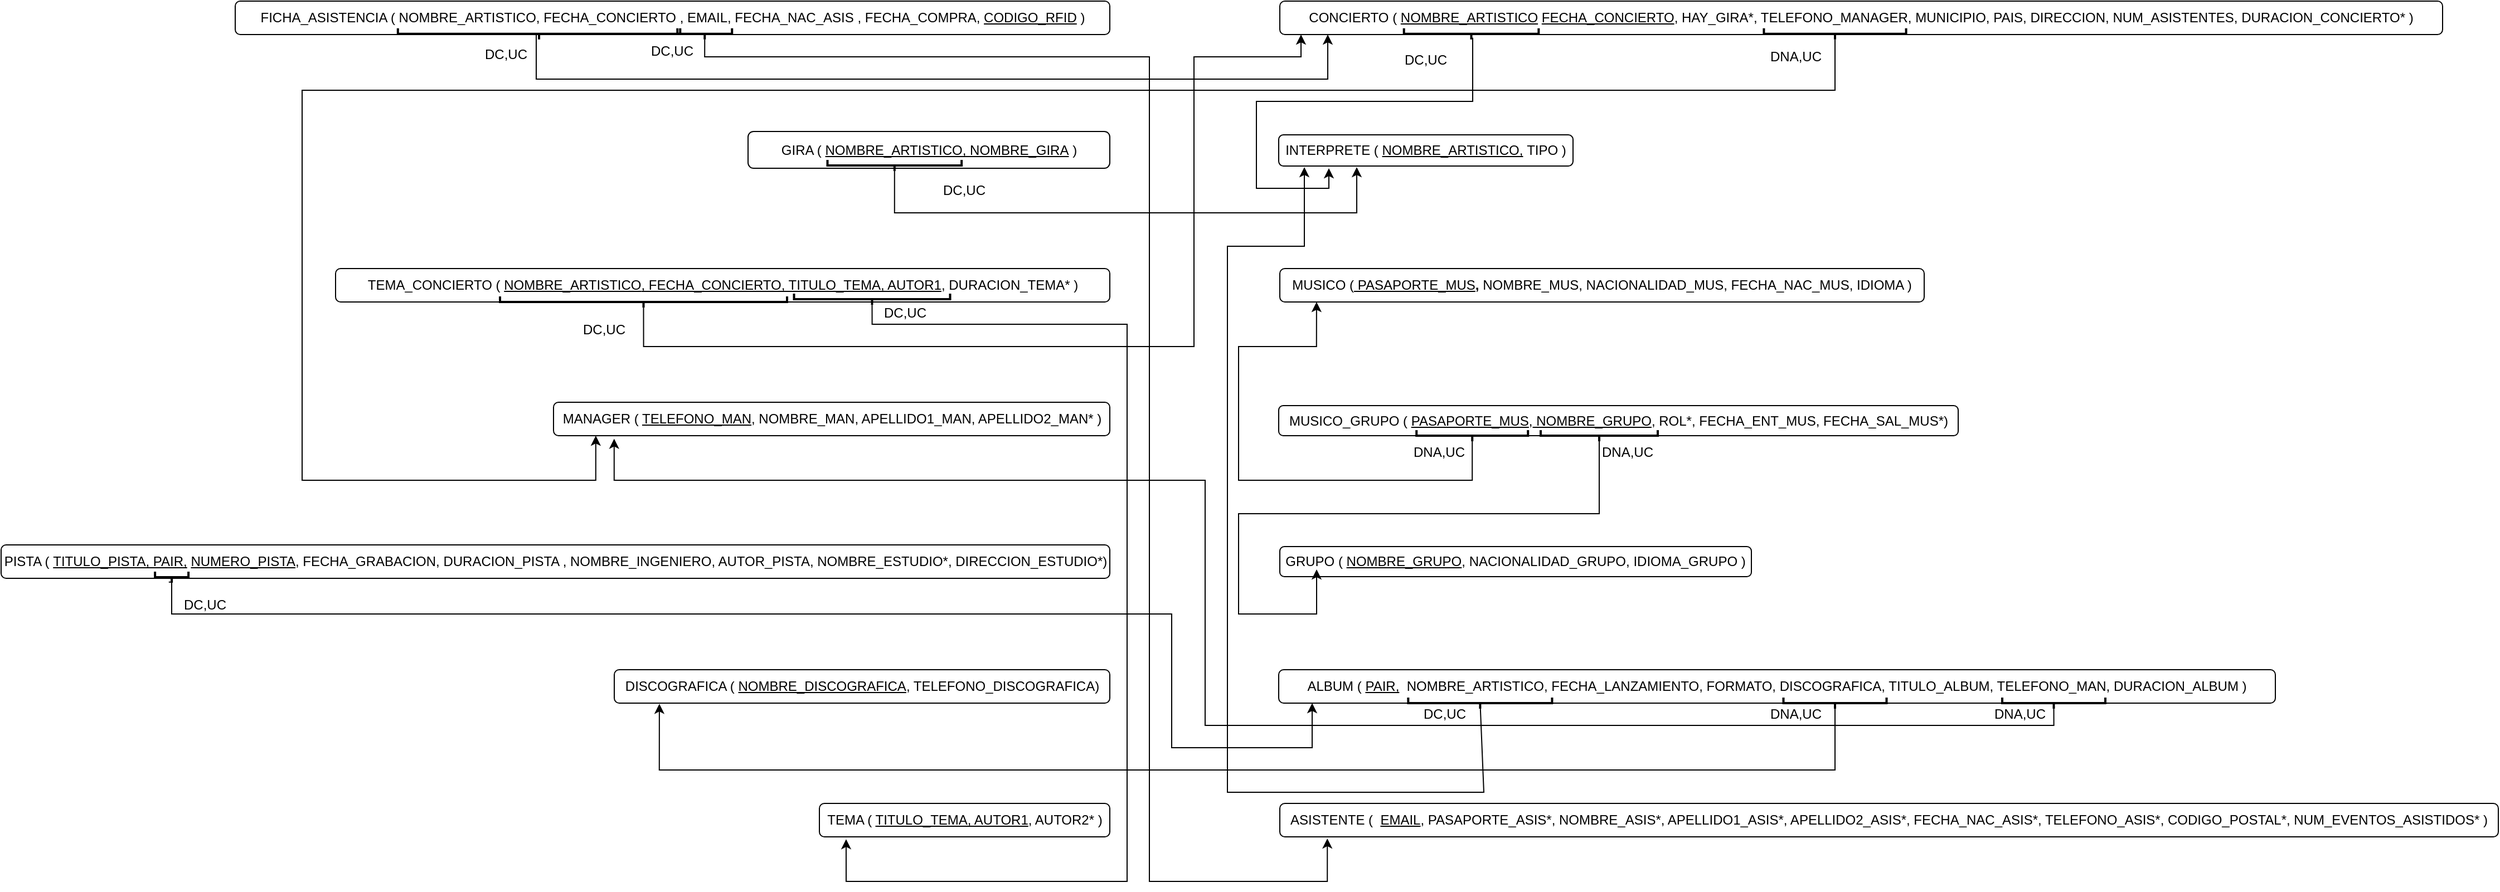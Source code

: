 <mxfile version="20.8.23" type="google"><diagram id="3YguWs7PAJRWVZJ3D8dg" name="Page-1"><mxGraphModel grid="1" page="0" gridSize="10" guides="1" tooltips="1" connect="0" arrows="1" fold="1" pageScale="1" pageWidth="827" pageHeight="1169" math="0" shadow="0"><root><mxCell id="0"/><mxCell id="1" parent="0"/><mxCell id="k8vpyWN47hj2jaB6gGAJ-1" value="CONCIERTO ( &lt;u&gt;NOMBRE_ARTISTICO&lt;/u&gt;&amp;nbsp;&lt;u&gt;FECHA_CONCIERTO&lt;/u&gt;, HAY_GIRA*, TELEFONO_MANAGER, MUNICIPIO, PAIS, DIRECCION, NUM_ASISTENTES, DURACION_CONCIERTO* )" style="rounded=1;whiteSpace=wrap;html=1;" vertex="1" parent="1"><mxGeometry x="-163" y="10" width="1043" height="30" as="geometry"/></mxCell><mxCell id="k8vpyWN47hj2jaB6gGAJ-2" value="INTERPRETE (&amp;nbsp;&lt;u&gt;NOMBRE_ARTISTICO,&lt;/u&gt;&amp;nbsp;TIPO )" style="rounded=1;whiteSpace=wrap;html=1;" vertex="1" parent="1"><mxGeometry x="-164" y="130" width="264" height="28" as="geometry"/></mxCell><mxCell id="k8vpyWN47hj2jaB6gGAJ-5" value="ASISTENTE (&amp;nbsp; &lt;u&gt;EMAIL&lt;/u&gt;, PASAPORTE_ASIS*, NOMBRE_ASIS*, APELLIDO1_ASIS*, APELLIDO2_ASIS*, FECHA_NAC_ASIS*, TELEFONO_ASIS*, CODIGO_POSTAL*, NUM_EVENTOS_ASISTIDOS* )" style="rounded=1;whiteSpace=wrap;html=1;" vertex="1" parent="1"><mxGeometry x="-163" y="730" width="1093" height="30" as="geometry"/></mxCell><mxCell id="k8vpyWN47hj2jaB6gGAJ-6" value="GRUPO ( &lt;u&gt;NOMBRE_GRUPO&lt;/u&gt;, NACIONALIDAD_GRUPO, IDIOMA_GRUPO )" style="rounded=1;whiteSpace=wrap;html=1;" vertex="1" parent="1"><mxGeometry x="-163" y="499.5" width="423" height="27" as="geometry"/></mxCell><mxCell id="k8vpyWN47hj2jaB6gGAJ-7" value="GIRA ( &lt;u&gt;NOMBRE_ARTISTICO, NOMBRE_GIRA&lt;/u&gt;&amp;nbsp;)" style="rounded=1;whiteSpace=wrap;html=1;" vertex="1" parent="1"><mxGeometry x="-640" y="127" width="324.5" height="33" as="geometry"/></mxCell><mxCell id="k8vpyWN47hj2jaB6gGAJ-8" value="MANAGER ( &lt;u&gt;TELEFONO_MAN&lt;/u&gt;, NOMBRE_MAN, APELLIDO1_MAN, APELLIDO2_MAN*&amp;nbsp;)" style="rounded=1;whiteSpace=wrap;html=1;" vertex="1" parent="1"><mxGeometry x="-814.5" y="370" width="499" height="30" as="geometry"/></mxCell><mxCell id="k8vpyWN47hj2jaB6gGAJ-9" value="MUSICO (&lt;u style=&quot;&quot;&gt;&amp;nbsp;PASAPORTE_MUS&lt;/u&gt;&lt;b&gt;,&lt;/b&gt;&amp;nbsp;NOMBRE_MUS, NACIONALIDAD_MUS, FECHA_NAC_MUS, IDIOMA )" style="rounded=1;whiteSpace=wrap;html=1;" vertex="1" parent="1"><mxGeometry x="-163" y="250" width="578" height="30" as="geometry"/></mxCell><mxCell id="k8vpyWN47hj2jaB6gGAJ-10" value="TEMA ( &lt;u&gt;TITULO_TEMA, AUTOR1&lt;/u&gt;, AUTOR2* )" style="rounded=1;whiteSpace=wrap;html=1;" vertex="1" parent="1"><mxGeometry x="-576" y="730" width="260.5" height="30" as="geometry"/></mxCell><mxCell id="k8vpyWN47hj2jaB6gGAJ-11" value="ALBUM ( &lt;u&gt;PAIR,&lt;/u&gt;&amp;nbsp; NOMBRE_ARTISTICO, FECHA_LANZAMIENTO, FORMATO, DISCOGRAFICA, TITULO_ALBUM, TELEFONO_MAN, DURACION_ALBUM )" style="rounded=1;whiteSpace=wrap;html=1;" vertex="1" parent="1"><mxGeometry x="-164" y="610" width="894" height="30" as="geometry"/></mxCell><mxCell id="k8vpyWN47hj2jaB6gGAJ-12" value="PISTA (&amp;nbsp;&lt;u&gt;TITULO_PISTA, PAIR,&lt;/u&gt;&amp;nbsp;&lt;u&gt;NUMERO_PISTA&lt;/u&gt;, FECHA_GRABACION, DURACION_PISTA , NOMBRE_INGENIERO, AUTOR_PISTA, NOMBRE_ESTUDIO*, DIRECCION_ESTUDIO*)" style="rounded=1;whiteSpace=wrap;html=1;" vertex="1" parent="1"><mxGeometry x="-1310" y="498" width="994.5" height="30" as="geometry"/></mxCell><mxCell id="k8vpyWN47hj2jaB6gGAJ-13" value="DISCOGRAFICA ( &lt;u&gt;NOMBRE_DISCOGRAFICA&lt;/u&gt;, TELEFONO_DISCOGRAFICA)" style="rounded=1;whiteSpace=wrap;html=1;" vertex="1" parent="1"><mxGeometry x="-760" y="610" width="444.5" height="30" as="geometry"/></mxCell><mxCell id="jotrZrrZ7fga7RUu_7Vk-8" style="edgeStyle=orthogonalEdgeStyle;rounded=0;orthogonalLoop=1;jettySize=auto;html=1;" edge="1" parent="1" source="k8vpyWN47hj2jaB6gGAJ-15"><mxGeometry relative="1" as="geometry"><mxPoint x="-120" y="40" as="targetPoint"/><Array as="points"><mxPoint x="-830" y="80"/><mxPoint x="-120" y="80"/></Array></mxGeometry></mxCell><mxCell id="k8vpyWN47hj2jaB6gGAJ-15" value="FICHA_ASISTENCIA ( NOMBRE_ARTISTICO, FECHA_CONCIERTO&amp;nbsp;, EMAIL, FECHA_NAC_ASIS , FECHA_COMPRA, &lt;u&gt;CODIGO_RFID&lt;/u&gt; )" style="rounded=1;whiteSpace=wrap;html=1;" vertex="1" parent="1"><mxGeometry x="-1100" y="10" width="784.5" height="30" as="geometry"/></mxCell><mxCell id="jotrZrrZ7fga7RUu_7Vk-1" value="MUSICO_GRUPO ( &lt;u&gt;PASAPORTE_MUS&lt;/u&gt;,&lt;u&gt; NOMBRE_GRUPO&lt;/u&gt;, ROL*, FECHA_ENT_MUS, FECHA_SAL_MUS*)" style="rounded=1;whiteSpace=wrap;html=1;" vertex="1" parent="1"><mxGeometry x="-164" y="373" width="609.5" height="27" as="geometry"/></mxCell><mxCell id="jotrZrrZ7fga7RUu_7Vk-2" value="TEMA_CONCIERTO ( &lt;u&gt;NOMBRE_ARTISTICO&lt;/u&gt;&lt;u&gt;, FECHA_CONCIERTO, TITULO_TEMA, AUTOR1&lt;/u&gt;, DURACION_TEMA* )" style="rounded=1;whiteSpace=wrap;html=1;" vertex="1" parent="1"><mxGeometry x="-1010" y="250" width="694.5" height="30" as="geometry"/></mxCell><mxCell id="jotrZrrZ7fga7RUu_7Vk-3" value="" style="strokeWidth=2;html=1;shape=mxgraph.flowchart.annotation_2;align=left;labelPosition=right;pointerEvents=1;strokeColor=#000000;rotation=-90;" vertex="1" parent="1"><mxGeometry x="-832.47" y="-87.24" width="10" height="253.24" as="geometry"/></mxCell><mxCell id="jotrZrrZ7fga7RUu_7Vk-9" style="edgeStyle=orthogonalEdgeStyle;rounded=0;orthogonalLoop=1;jettySize=auto;html=1;entryX=0.039;entryY=1.049;entryDx=0;entryDy=0;exitX=0;exitY=0.5;exitDx=0;exitDy=0;exitPerimeter=0;entryPerimeter=0;" edge="1" parent="1" source="jotrZrrZ7fga7RUu_7Vk-4" target="k8vpyWN47hj2jaB6gGAJ-5"><mxGeometry relative="1" as="geometry"><Array as="points"><mxPoint x="-679" y="60"/><mxPoint x="-280" y="60"/><mxPoint x="-280" y="800"/><mxPoint x="-120" y="800"/></Array></mxGeometry></mxCell><mxCell id="jotrZrrZ7fga7RUu_7Vk-4" value="" style="strokeWidth=2;html=1;shape=mxgraph.flowchart.annotation_2;align=left;labelPosition=right;pointerEvents=1;strokeColor=#000000;rotation=-90;" vertex="1" parent="1"><mxGeometry x="-683.87" y="14.89" width="10" height="48.98" as="geometry"/></mxCell><mxCell id="jotrZrrZ7fga7RUu_7Vk-12" style="edgeStyle=orthogonalEdgeStyle;rounded=0;orthogonalLoop=1;jettySize=auto;html=1;exitX=0;exitY=0.5;exitDx=0;exitDy=0;exitPerimeter=0;" edge="1" parent="1" source="jotrZrrZ7fga7RUu_7Vk-5"><mxGeometry relative="1" as="geometry"><Array as="points"><mxPoint x="-471" y="200"/><mxPoint x="-94" y="200"/><mxPoint x="-94" y="159"/></Array><mxPoint x="-94" y="159" as="targetPoint"/></mxGeometry></mxCell><mxCell id="jotrZrrZ7fga7RUu_7Vk-5" value="" style="strokeWidth=2;html=1;shape=mxgraph.flowchart.annotation_2;align=left;labelPosition=right;pointerEvents=1;strokeColor=#000000;rotation=-90;" vertex="1" parent="1"><mxGeometry x="-513.6" y="97.35" width="10" height="120.31" as="geometry"/></mxCell><mxCell id="jotrZrrZ7fga7RUu_7Vk-21" style="edgeStyle=orthogonalEdgeStyle;rounded=0;orthogonalLoop=1;jettySize=auto;html=1;exitX=0;exitY=0.5;exitDx=0;exitDy=0;exitPerimeter=0;" edge="1" parent="1" source="jotrZrrZ7fga7RUu_7Vk-6"><mxGeometry relative="1" as="geometry"><Array as="points"><mxPoint x="-734" y="320"/><mxPoint x="-240" y="320"/><mxPoint x="-240" y="60"/><mxPoint x="-144" y="60"/></Array><mxPoint x="-144" y="40" as="targetPoint"/></mxGeometry></mxCell><mxCell id="jotrZrrZ7fga7RUu_7Vk-6" value="" style="strokeWidth=2;html=1;shape=mxgraph.flowchart.annotation_2;align=left;labelPosition=right;pointerEvents=1;strokeColor=#000000;rotation=-90;" vertex="1" parent="1"><mxGeometry x="-738.75" y="151.25" width="10" height="257.5" as="geometry"/></mxCell><mxCell id="jotrZrrZ7fga7RUu_7Vk-22" style="edgeStyle=orthogonalEdgeStyle;rounded=0;orthogonalLoop=1;jettySize=auto;html=1;entryX=0.092;entryY=1.07;entryDx=0;entryDy=0;entryPerimeter=0;exitX=0;exitY=0.5;exitDx=0;exitDy=0;exitPerimeter=0;" edge="1" parent="1" source="jotrZrrZ7fga7RUu_7Vk-7" target="k8vpyWN47hj2jaB6gGAJ-10"><mxGeometry relative="1" as="geometry"><Array as="points"><mxPoint x="-529" y="300"/><mxPoint x="-300" y="300"/><mxPoint x="-300" y="800"/><mxPoint x="-552" y="800"/></Array></mxGeometry></mxCell><mxCell id="jotrZrrZ7fga7RUu_7Vk-7" value="" style="strokeWidth=2;html=1;shape=mxgraph.flowchart.annotation_2;align=left;labelPosition=right;pointerEvents=1;strokeColor=#000000;rotation=-90;" vertex="1" parent="1"><mxGeometry x="-533.75" y="207.5" width="10" height="140" as="geometry"/></mxCell><mxCell id="jotrZrrZ7fga7RUu_7Vk-11" style="edgeStyle=orthogonalEdgeStyle;rounded=0;orthogonalLoop=1;jettySize=auto;html=1;exitX=0.113;exitY=0.501;exitDx=0;exitDy=0;exitPerimeter=0;" edge="1" parent="1" source="jotrZrrZ7fga7RUu_7Vk-10"><mxGeometry relative="1" as="geometry"><Array as="points"><mxPoint x="10" y="43"/><mxPoint x="10" y="100"/><mxPoint x="-184" y="100"/><mxPoint x="-184" y="178"/><mxPoint x="-119" y="178"/></Array><mxPoint y="80" as="sourcePoint"/><mxPoint x="-119" y="160" as="targetPoint"/></mxGeometry></mxCell><mxCell id="jotrZrrZ7fga7RUu_7Vk-10" value="" style="strokeWidth=2;html=1;shape=mxgraph.flowchart.annotation_2;align=left;labelPosition=right;pointerEvents=1;strokeColor=#000000;rotation=-90;" vertex="1" parent="1"><mxGeometry x="3.76" y="-21.02" width="10" height="120.82" as="geometry"/></mxCell><mxCell id="jotrZrrZ7fga7RUu_7Vk-16" style="edgeStyle=orthogonalEdgeStyle;rounded=0;orthogonalLoop=1;jettySize=auto;html=1;entryX=0.076;entryY=1;entryDx=0;entryDy=0;entryPerimeter=0;exitX=0;exitY=0.5;exitDx=0;exitDy=0;exitPerimeter=0;" edge="1" parent="1" source="jotrZrrZ7fga7RUu_7Vk-14" target="k8vpyWN47hj2jaB6gGAJ-8"><mxGeometry relative="1" as="geometry"><Array as="points"><mxPoint x="335" y="90"/><mxPoint x="-1040" y="90"/><mxPoint x="-1040" y="440"/><mxPoint x="-777" y="440"/></Array></mxGeometry></mxCell><mxCell id="jotrZrrZ7fga7RUu_7Vk-14" value="" style="strokeWidth=2;html=1;shape=mxgraph.flowchart.annotation_2;align=left;labelPosition=right;pointerEvents=1;strokeColor=#000000;rotation=-90;" vertex="1" parent="1"><mxGeometry x="330" y="-24.41" width="10" height="127.57" as="geometry"/></mxCell><mxCell id="jotrZrrZ7fga7RUu_7Vk-18" style="edgeStyle=orthogonalEdgeStyle;rounded=0;orthogonalLoop=1;jettySize=auto;html=1;entryX=0.057;entryY=1;entryDx=0;entryDy=0;entryPerimeter=0;exitX=0;exitY=0.5;exitDx=0;exitDy=0;exitPerimeter=0;" edge="1" parent="1" source="jotrZrrZ7fga7RUu_7Vk-17" target="k8vpyWN47hj2jaB6gGAJ-9"><mxGeometry relative="1" as="geometry"><Array as="points"><mxPoint x="10" y="440"/><mxPoint x="-200" y="440"/><mxPoint x="-200" y="320"/><mxPoint x="-130" y="320"/></Array></mxGeometry></mxCell><mxCell id="jotrZrrZ7fga7RUu_7Vk-17" value="" style="strokeWidth=2;html=1;shape=mxgraph.flowchart.annotation_2;align=left;labelPosition=right;pointerEvents=1;strokeColor=#000000;rotation=-90;" vertex="1" parent="1"><mxGeometry x="4.61" y="350" width="10" height="100" as="geometry"/></mxCell><mxCell id="jotrZrrZ7fga7RUu_7Vk-20" style="edgeStyle=orthogonalEdgeStyle;rounded=0;orthogonalLoop=1;jettySize=auto;html=1;exitX=0;exitY=0.5;exitDx=0;exitDy=0;exitPerimeter=0;" edge="1" parent="1" source="jotrZrrZ7fga7RUu_7Vk-19"><mxGeometry relative="1" as="geometry"><mxPoint x="-130" y="520" as="targetPoint"/><Array as="points"><mxPoint x="124" y="470"/><mxPoint x="-200" y="470"/><mxPoint x="-200" y="560"/><mxPoint x="-130" y="560"/></Array></mxGeometry></mxCell><mxCell id="jotrZrrZ7fga7RUu_7Vk-19" value="" style="strokeWidth=2;html=1;shape=mxgraph.flowchart.annotation_2;align=left;labelPosition=right;pointerEvents=1;strokeColor=#000000;rotation=-90;" vertex="1" parent="1"><mxGeometry x="118.5" y="347.5" width="10" height="105" as="geometry"/></mxCell><mxCell id="jotrZrrZ7fga7RUu_7Vk-24" style="edgeStyle=orthogonalEdgeStyle;rounded=0;orthogonalLoop=1;jettySize=auto;html=1;exitX=0.055;exitY=0.412;exitDx=0;exitDy=0;exitPerimeter=0;" edge="1" parent="1" source="jotrZrrZ7fga7RUu_7Vk-23"><mxGeometry relative="1" as="geometry"><Array as="points"><mxPoint x="-1157" y="531"/><mxPoint x="-1157" y="560"/><mxPoint x="-260" y="560"/><mxPoint x="-260" y="680"/><mxPoint x="-134" y="680"/></Array><mxPoint x="-134" y="640" as="targetPoint"/></mxGeometry></mxCell><mxCell id="jotrZrrZ7fga7RUu_7Vk-23" value="" style="strokeWidth=2;html=1;shape=mxgraph.flowchart.annotation_2;align=left;labelPosition=right;pointerEvents=1;strokeColor=#000000;rotation=-90;" vertex="1" parent="1"><mxGeometry x="-1161.95" y="511.95" width="10" height="30" as="geometry"/></mxCell><mxCell id="jotrZrrZ7fga7RUu_7Vk-27" style="edgeStyle=orthogonalEdgeStyle;rounded=0;orthogonalLoop=1;jettySize=auto;html=1;entryX=0.091;entryY=1.02;entryDx=0;entryDy=0;entryPerimeter=0;" edge="1" parent="1" source="jotrZrrZ7fga7RUu_7Vk-25" target="k8vpyWN47hj2jaB6gGAJ-13"><mxGeometry relative="1" as="geometry"><Array as="points"><mxPoint x="335" y="700"/><mxPoint x="-720" y="700"/></Array></mxGeometry></mxCell><mxCell id="jotrZrrZ7fga7RUu_7Vk-25" value="" style="strokeWidth=2;html=1;shape=mxgraph.flowchart.annotation_2;align=left;labelPosition=right;pointerEvents=1;strokeColor=#000000;rotation=-90;" vertex="1" parent="1"><mxGeometry x="330" y="593.75" width="10" height="92.5" as="geometry"/></mxCell><mxCell id="jotrZrrZ7fga7RUu_7Vk-28" style="edgeStyle=orthogonalEdgeStyle;rounded=0;orthogonalLoop=1;jettySize=auto;html=1;entryX=0.109;entryY=1.091;entryDx=0;entryDy=0;entryPerimeter=0;exitX=0;exitY=0.5;exitDx=0;exitDy=0;exitPerimeter=0;" edge="1" parent="1" source="jotrZrrZ7fga7RUu_7Vk-26" target="k8vpyWN47hj2jaB6gGAJ-8"><mxGeometry relative="1" as="geometry"><Array as="points"><mxPoint x="531" y="660"/><mxPoint x="-230" y="660"/><mxPoint x="-230" y="440"/><mxPoint x="-760" y="440"/></Array></mxGeometry></mxCell><mxCell id="jotrZrrZ7fga7RUu_7Vk-26" value="" style="strokeWidth=2;html=1;shape=mxgraph.flowchart.annotation_2;align=left;labelPosition=right;pointerEvents=1;strokeColor=#000000;rotation=-90;" vertex="1" parent="1"><mxGeometry x="526.25" y="593.75" width="10" height="92.5" as="geometry"/></mxCell><mxCell id="jotrZrrZ7fga7RUu_7Vk-30" style="edgeStyle=orthogonalEdgeStyle;rounded=0;orthogonalLoop=1;jettySize=auto;html=1;" edge="1" parent="1" source="jotrZrrZ7fga7RUu_7Vk-29"><mxGeometry relative="1" as="geometry"><Array as="points"><mxPoint x="20" y="720"/><mxPoint x="-210" y="720"/><mxPoint x="-210" y="230"/><mxPoint x="-141" y="230"/></Array><mxPoint x="-141" y="159" as="targetPoint"/></mxGeometry></mxCell><mxCell id="jotrZrrZ7fga7RUu_7Vk-29" value="" style="strokeWidth=2;html=1;shape=mxgraph.flowchart.annotation_2;align=left;labelPosition=right;pointerEvents=1;strokeColor=#000000;rotation=-90;" vertex="1" parent="1"><mxGeometry x="11.7" y="575.47" width="10" height="129.06" as="geometry"/></mxCell><mxCell id="jotrZrrZ7fga7RUu_7Vk-31" value="DC,UC" style="text;html=1;strokeColor=none;fillColor=none;align=center;verticalAlign=middle;whiteSpace=wrap;rounded=0;" vertex="1" parent="1"><mxGeometry x="-62" y="48.44" width="60" height="30" as="geometry"/></mxCell><mxCell id="jotrZrrZ7fga7RUu_7Vk-33" value="DNA,UC" style="text;html=1;strokeColor=none;fillColor=none;align=center;verticalAlign=middle;whiteSpace=wrap;rounded=0;" vertex="1" parent="1"><mxGeometry x="270" y="45" width="60" height="30" as="geometry"/></mxCell><mxCell id="jotrZrrZ7fga7RUu_7Vk-34" value="DNA,UC" style="text;html=1;strokeColor=none;fillColor=none;align=center;verticalAlign=middle;whiteSpace=wrap;rounded=0;" vertex="1" parent="1"><mxGeometry x="118.5" y="400" width="60" height="30" as="geometry"/></mxCell><mxCell id="jotrZrrZ7fga7RUu_7Vk-35" value="DNA,UC" style="text;html=1;strokeColor=none;fillColor=none;align=center;verticalAlign=middle;whiteSpace=wrap;rounded=0;" vertex="1" parent="1"><mxGeometry x="-49.69" y="400" width="60" height="30" as="geometry"/></mxCell><mxCell id="jotrZrrZ7fga7RUu_7Vk-36" value="DC,UC" style="text;html=1;strokeColor=none;fillColor=none;align=center;verticalAlign=middle;whiteSpace=wrap;rounded=0;" vertex="1" parent="1"><mxGeometry x="-39.69" y="640" width="50" height="20" as="geometry"/></mxCell><mxCell id="jotrZrrZ7fga7RUu_7Vk-37" value="DNA,UC" style="text;html=1;strokeColor=none;fillColor=none;align=center;verticalAlign=middle;whiteSpace=wrap;rounded=0;" vertex="1" parent="1"><mxGeometry x="275.92" y="637.5" width="48.17" height="25" as="geometry"/></mxCell><mxCell id="jotrZrrZ7fga7RUu_7Vk-38" value="DNA,UC" style="text;html=1;strokeColor=none;fillColor=none;align=center;verticalAlign=middle;whiteSpace=wrap;rounded=0;" vertex="1" parent="1"><mxGeometry x="476.25" y="640" width="50" height="20" as="geometry"/></mxCell><mxCell id="jotrZrrZ7fga7RUu_7Vk-39" value="DC,UC" style="text;html=1;strokeColor=none;fillColor=none;align=center;verticalAlign=middle;whiteSpace=wrap;rounded=0;" vertex="1" parent="1"><mxGeometry x="-1151.95" y="541.95" width="50" height="20" as="geometry"/></mxCell><mxCell id="jotrZrrZ7fga7RUu_7Vk-41" value="DC,UC" style="text;html=1;strokeColor=none;fillColor=none;align=center;verticalAlign=middle;whiteSpace=wrap;rounded=0;" vertex="1" parent="1"><mxGeometry x="-523.75" y="280" width="50" height="20" as="geometry"/></mxCell><mxCell id="jotrZrrZ7fga7RUu_7Vk-42" value="DC,UC" style="text;html=1;strokeColor=none;fillColor=none;align=center;verticalAlign=middle;whiteSpace=wrap;rounded=0;" vertex="1" parent="1"><mxGeometry x="-794.21" y="295" width="50" height="20" as="geometry"/></mxCell><mxCell id="jotrZrrZ7fga7RUu_7Vk-43" value="DC,UC" style="text;html=1;strokeColor=none;fillColor=none;align=center;verticalAlign=middle;whiteSpace=wrap;rounded=0;" vertex="1" parent="1"><mxGeometry x="-470.75" y="170" width="50" height="20" as="geometry"/></mxCell><mxCell id="jotrZrrZ7fga7RUu_7Vk-44" value="DC,UC" style="text;html=1;strokeColor=none;fillColor=none;align=center;verticalAlign=middle;whiteSpace=wrap;rounded=0;" vertex="1" parent="1"><mxGeometry x="-732.75" y="45" width="50" height="20" as="geometry"/></mxCell><mxCell id="jotrZrrZ7fga7RUu_7Vk-46" value="DC,UC" style="text;html=1;strokeColor=none;fillColor=none;align=center;verticalAlign=middle;whiteSpace=wrap;rounded=0;" vertex="1" parent="1"><mxGeometry x="-882.47" y="48.44" width="50" height="20" as="geometry"/></mxCell></root></mxGraphModel></diagram></mxfile>